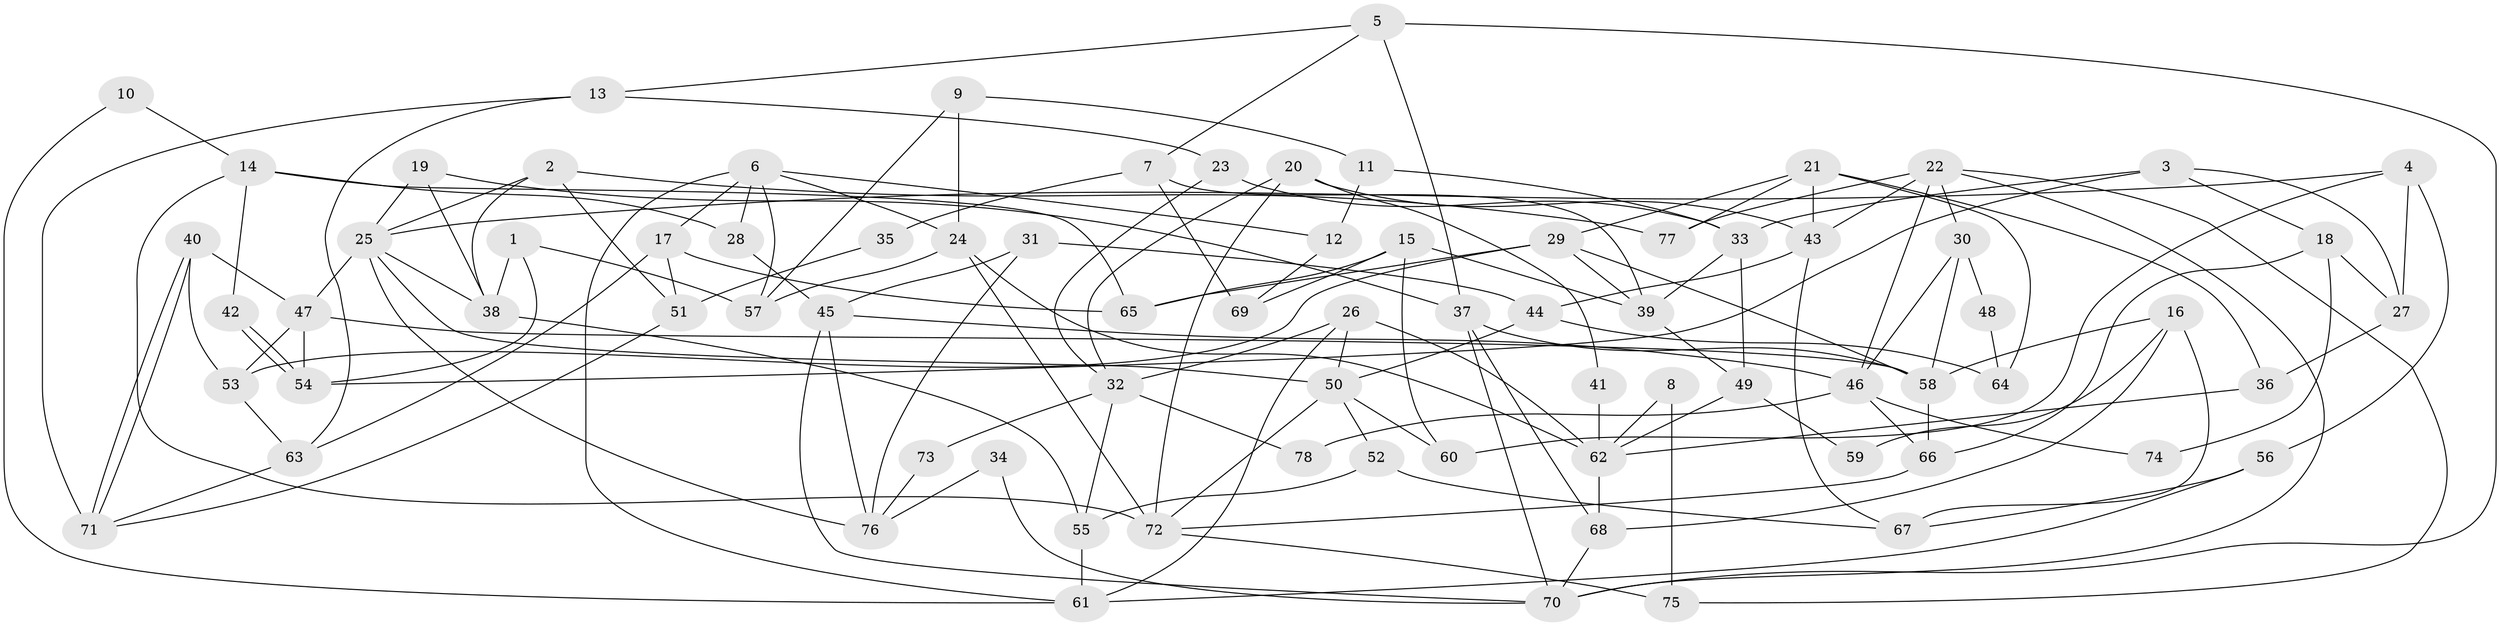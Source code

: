 // coarse degree distribution, {3: 0.23076923076923078, 4: 0.1794871794871795, 2: 0.20512820512820512, 6: 0.10256410256410256, 1: 0.02564102564102564, 5: 0.1282051282051282, 7: 0.02564102564102564, 9: 0.05128205128205128, 8: 0.02564102564102564, 12: 0.02564102564102564}
// Generated by graph-tools (version 1.1) at 2025/02/03/05/25 17:02:40]
// undirected, 78 vertices, 156 edges
graph export_dot {
graph [start="1"]
  node [color=gray90,style=filled];
  1;
  2;
  3;
  4;
  5;
  6;
  7;
  8;
  9;
  10;
  11;
  12;
  13;
  14;
  15;
  16;
  17;
  18;
  19;
  20;
  21;
  22;
  23;
  24;
  25;
  26;
  27;
  28;
  29;
  30;
  31;
  32;
  33;
  34;
  35;
  36;
  37;
  38;
  39;
  40;
  41;
  42;
  43;
  44;
  45;
  46;
  47;
  48;
  49;
  50;
  51;
  52;
  53;
  54;
  55;
  56;
  57;
  58;
  59;
  60;
  61;
  62;
  63;
  64;
  65;
  66;
  67;
  68;
  69;
  70;
  71;
  72;
  73;
  74;
  75;
  76;
  77;
  78;
  1 -- 54;
  1 -- 38;
  1 -- 57;
  2 -- 25;
  2 -- 38;
  2 -- 51;
  2 -- 77;
  3 -- 27;
  3 -- 54;
  3 -- 18;
  3 -- 33;
  4 -- 27;
  4 -- 25;
  4 -- 56;
  4 -- 60;
  5 -- 70;
  5 -- 13;
  5 -- 7;
  5 -- 37;
  6 -- 24;
  6 -- 17;
  6 -- 12;
  6 -- 28;
  6 -- 57;
  6 -- 61;
  7 -- 39;
  7 -- 35;
  7 -- 69;
  8 -- 62;
  8 -- 75;
  9 -- 57;
  9 -- 11;
  9 -- 24;
  10 -- 14;
  10 -- 61;
  11 -- 12;
  11 -- 33;
  12 -- 69;
  13 -- 71;
  13 -- 63;
  13 -- 23;
  14 -- 72;
  14 -- 65;
  14 -- 28;
  14 -- 42;
  15 -- 39;
  15 -- 60;
  15 -- 65;
  15 -- 69;
  16 -- 58;
  16 -- 67;
  16 -- 59;
  16 -- 68;
  17 -- 65;
  17 -- 63;
  17 -- 51;
  18 -- 66;
  18 -- 27;
  18 -- 74;
  19 -- 37;
  19 -- 25;
  19 -- 38;
  20 -- 43;
  20 -- 72;
  20 -- 32;
  20 -- 41;
  21 -- 29;
  21 -- 77;
  21 -- 36;
  21 -- 43;
  21 -- 64;
  22 -- 30;
  22 -- 70;
  22 -- 43;
  22 -- 46;
  22 -- 75;
  22 -- 77;
  23 -- 32;
  23 -- 33;
  24 -- 57;
  24 -- 62;
  24 -- 72;
  25 -- 76;
  25 -- 38;
  25 -- 47;
  25 -- 50;
  26 -- 62;
  26 -- 61;
  26 -- 32;
  26 -- 50;
  27 -- 36;
  28 -- 45;
  29 -- 53;
  29 -- 39;
  29 -- 58;
  29 -- 65;
  30 -- 58;
  30 -- 46;
  30 -- 48;
  31 -- 45;
  31 -- 44;
  31 -- 76;
  32 -- 55;
  32 -- 73;
  32 -- 78;
  33 -- 39;
  33 -- 49;
  34 -- 70;
  34 -- 76;
  35 -- 51;
  36 -- 62;
  37 -- 68;
  37 -- 58;
  37 -- 70;
  38 -- 55;
  39 -- 49;
  40 -- 47;
  40 -- 71;
  40 -- 71;
  40 -- 53;
  41 -- 62;
  42 -- 54;
  42 -- 54;
  43 -- 44;
  43 -- 67;
  44 -- 50;
  44 -- 64;
  45 -- 46;
  45 -- 70;
  45 -- 76;
  46 -- 66;
  46 -- 74;
  46 -- 78;
  47 -- 58;
  47 -- 53;
  47 -- 54;
  48 -- 64;
  49 -- 62;
  49 -- 59;
  50 -- 52;
  50 -- 60;
  50 -- 72;
  51 -- 71;
  52 -- 67;
  52 -- 55;
  53 -- 63;
  55 -- 61;
  56 -- 61;
  56 -- 67;
  58 -- 66;
  62 -- 68;
  63 -- 71;
  66 -- 72;
  68 -- 70;
  72 -- 75;
  73 -- 76;
}
